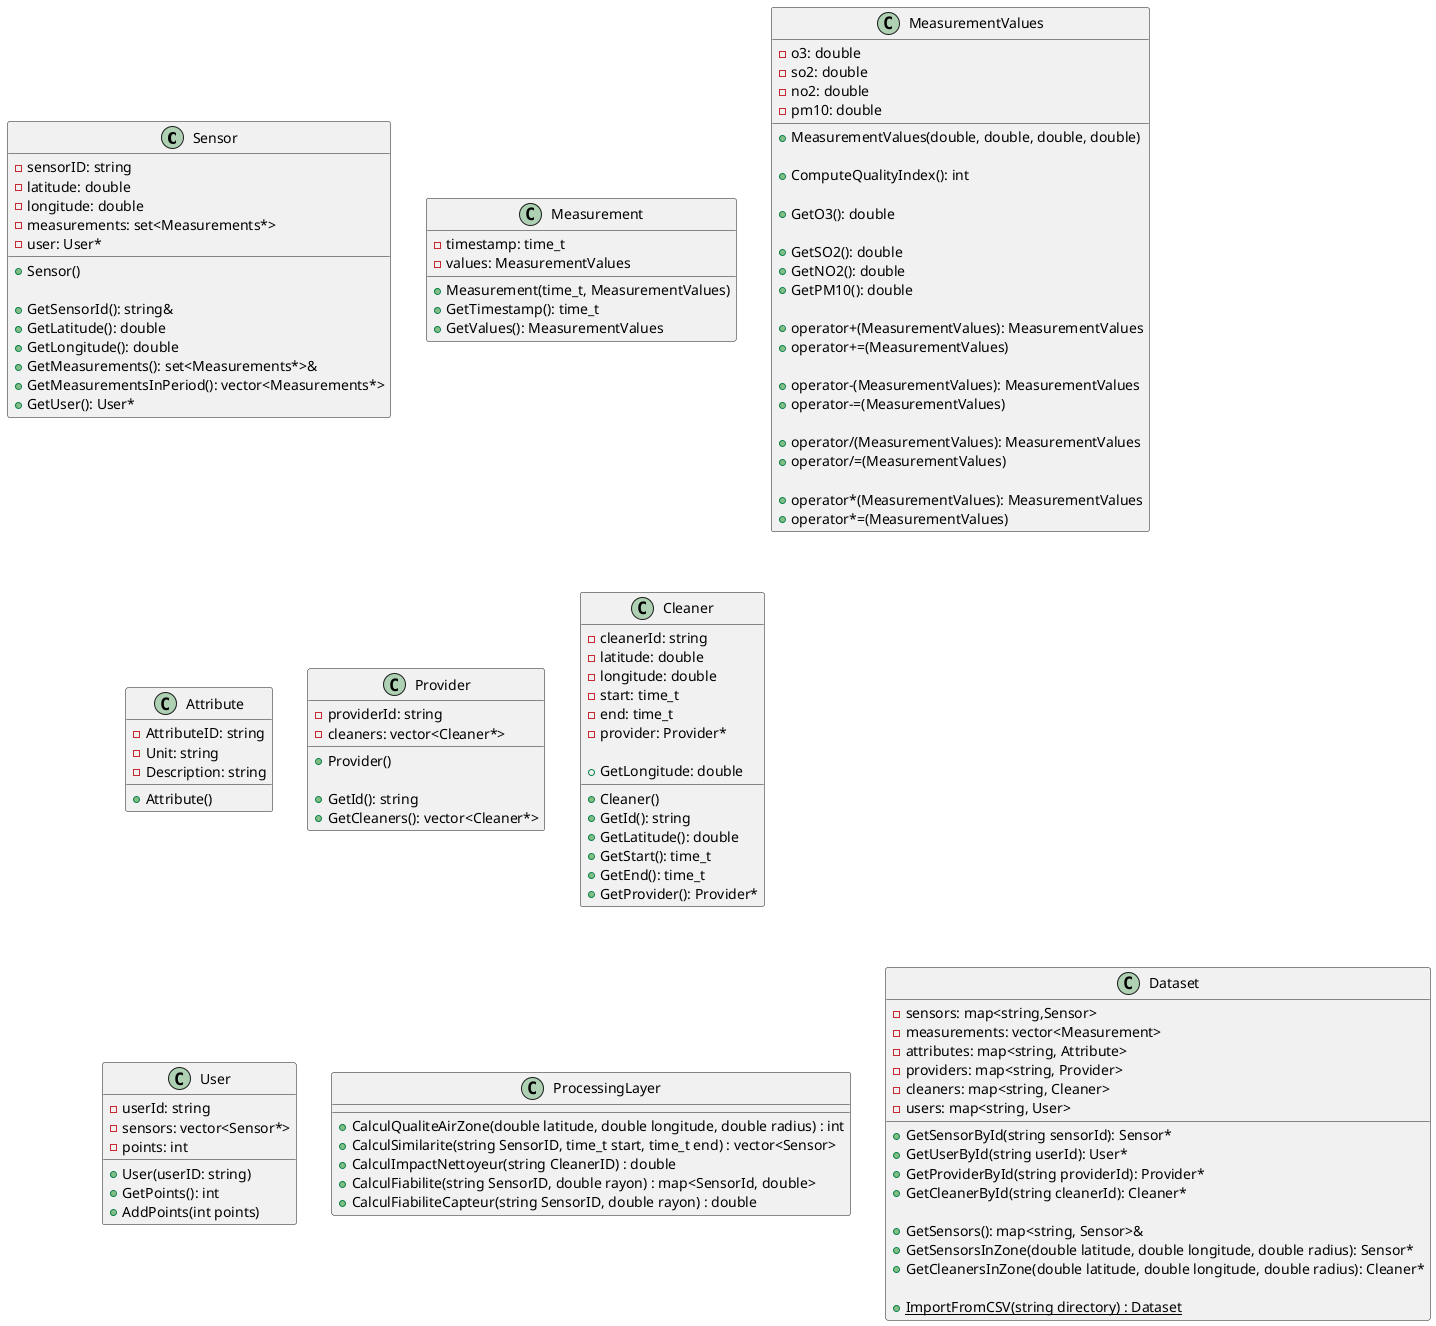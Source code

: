 @startuml

' class Date{
'     -Année: int
'     -Mois: int
'     -Jour: int
'     -Heure: int
'     -Minute: int
'     -Seconde: int
' }

class Sensor {
    - sensorID: string
    - latitude: double
    - longitude: double
    - measurements: set<Measurements*>  
    - user: User*

    + Sensor()

    + GetSensorId(): string&
    + GetLatitude(): double
    + GetLongitude(): double
    + GetMeasurements(): set<Measurements*>&
    + GetMeasurementsInPeriod(): vector<Measurements*>
    + GetUser(): User*
}

class Measurement {
    - timestamp: time_t
    - values: MeasurementValues

    + Measurement(time_t, MeasurementValues)
    + GetTimestamp(): time_t
    + GetValues(): MeasurementValues

}

class MeasurementValues {
    - o3: double
    - so2: double
    - no2: double
    - pm10: double

    + MeasurementValues(double, double, double, double)

    + ComputeQualityIndex(): int

    + GetO3(): double

    + GetSO2(): double
    + GetNO2(): double
    + GetPM10(): double

    + operator+(MeasurementValues): MeasurementValues
    + operator+=(MeasurementValues)

    + operator-(MeasurementValues): MeasurementValues
    + operator-=(MeasurementValues)

    + operator/(MeasurementValues): MeasurementValues
    + operator/=(MeasurementValues)

    + operator*(MeasurementValues): MeasurementValues
    + operator*=(MeasurementValues)
}

class Attribute {
  -AttributeID: string
  -Unit: string
  -Description: string
  +Attribute()
}

class Provider {
  - providerId: string
  - cleaners: vector<Cleaner*>

  + Provider()

  + GetId(): string
  + GetCleaners(): vector<Cleaner*>
}

class Cleaner {
    - cleanerId: string
    - latitude: double
    - longitude: double
    - start: time_t
    - end: time_t
    - provider: Provider*

    + Cleaner()
    + GetId(): string
    + GetLatitude(): double
    + GetLongitude: double
    + GetStart(): time_t
    + GetEnd(): time_t
    + GetProvider(): Provider*
}

class User {
    - userId: string
    - sensors: vector<Sensor*>
    - points: int

    + User(userID: string)
    + GetPoints(): int
    + AddPoints(int points)
}

class ProcessingLayer {
    + CalculQualiteAirZone(double latitude, double longitude, double radius) : int
    + CalculSimilarite(string SensorID, time_t start, time_t end) : vector<Sensor>
    + CalculImpactNettoyeur(string CleanerID) : double
    + CalculFiabilite(string SensorID, double rayon) : map<SensorId, double>
    + CalculFiabiliteCapteur(string SensorID, double rayon) : double
}

class Dataset {
    - sensors: map<string,Sensor>
    - measurements: vector<Measurement>
    - attributes: map<string, Attribute>
    - providers: map<string, Provider>
    - cleaners: map<string, Cleaner>
    - users: map<string, User>

    + GetSensorById(string sensorId): Sensor*
    + GetUserById(string userId): User*
    + GetProviderById(string providerId): Provider*
    + GetCleanerById(string cleanerId): Cleaner*

    + GetSensors(): map<string, Sensor>&
    + GetSensorsInZone(double latitude, double longitude, double radius): Sensor*
    + GetCleanersInZone(double latitude, double longitude, double radius): Cleaner*

    +{static} ImportFromCSV(string directory) : Dataset
}

' Dataset <-- Sensor
' Dataset <-- Measurement
' Dataset <-- Attribute
' Dataset <-- Provider
' Dataset <-- Cleaner
' Dataset <-- User
@enduml
